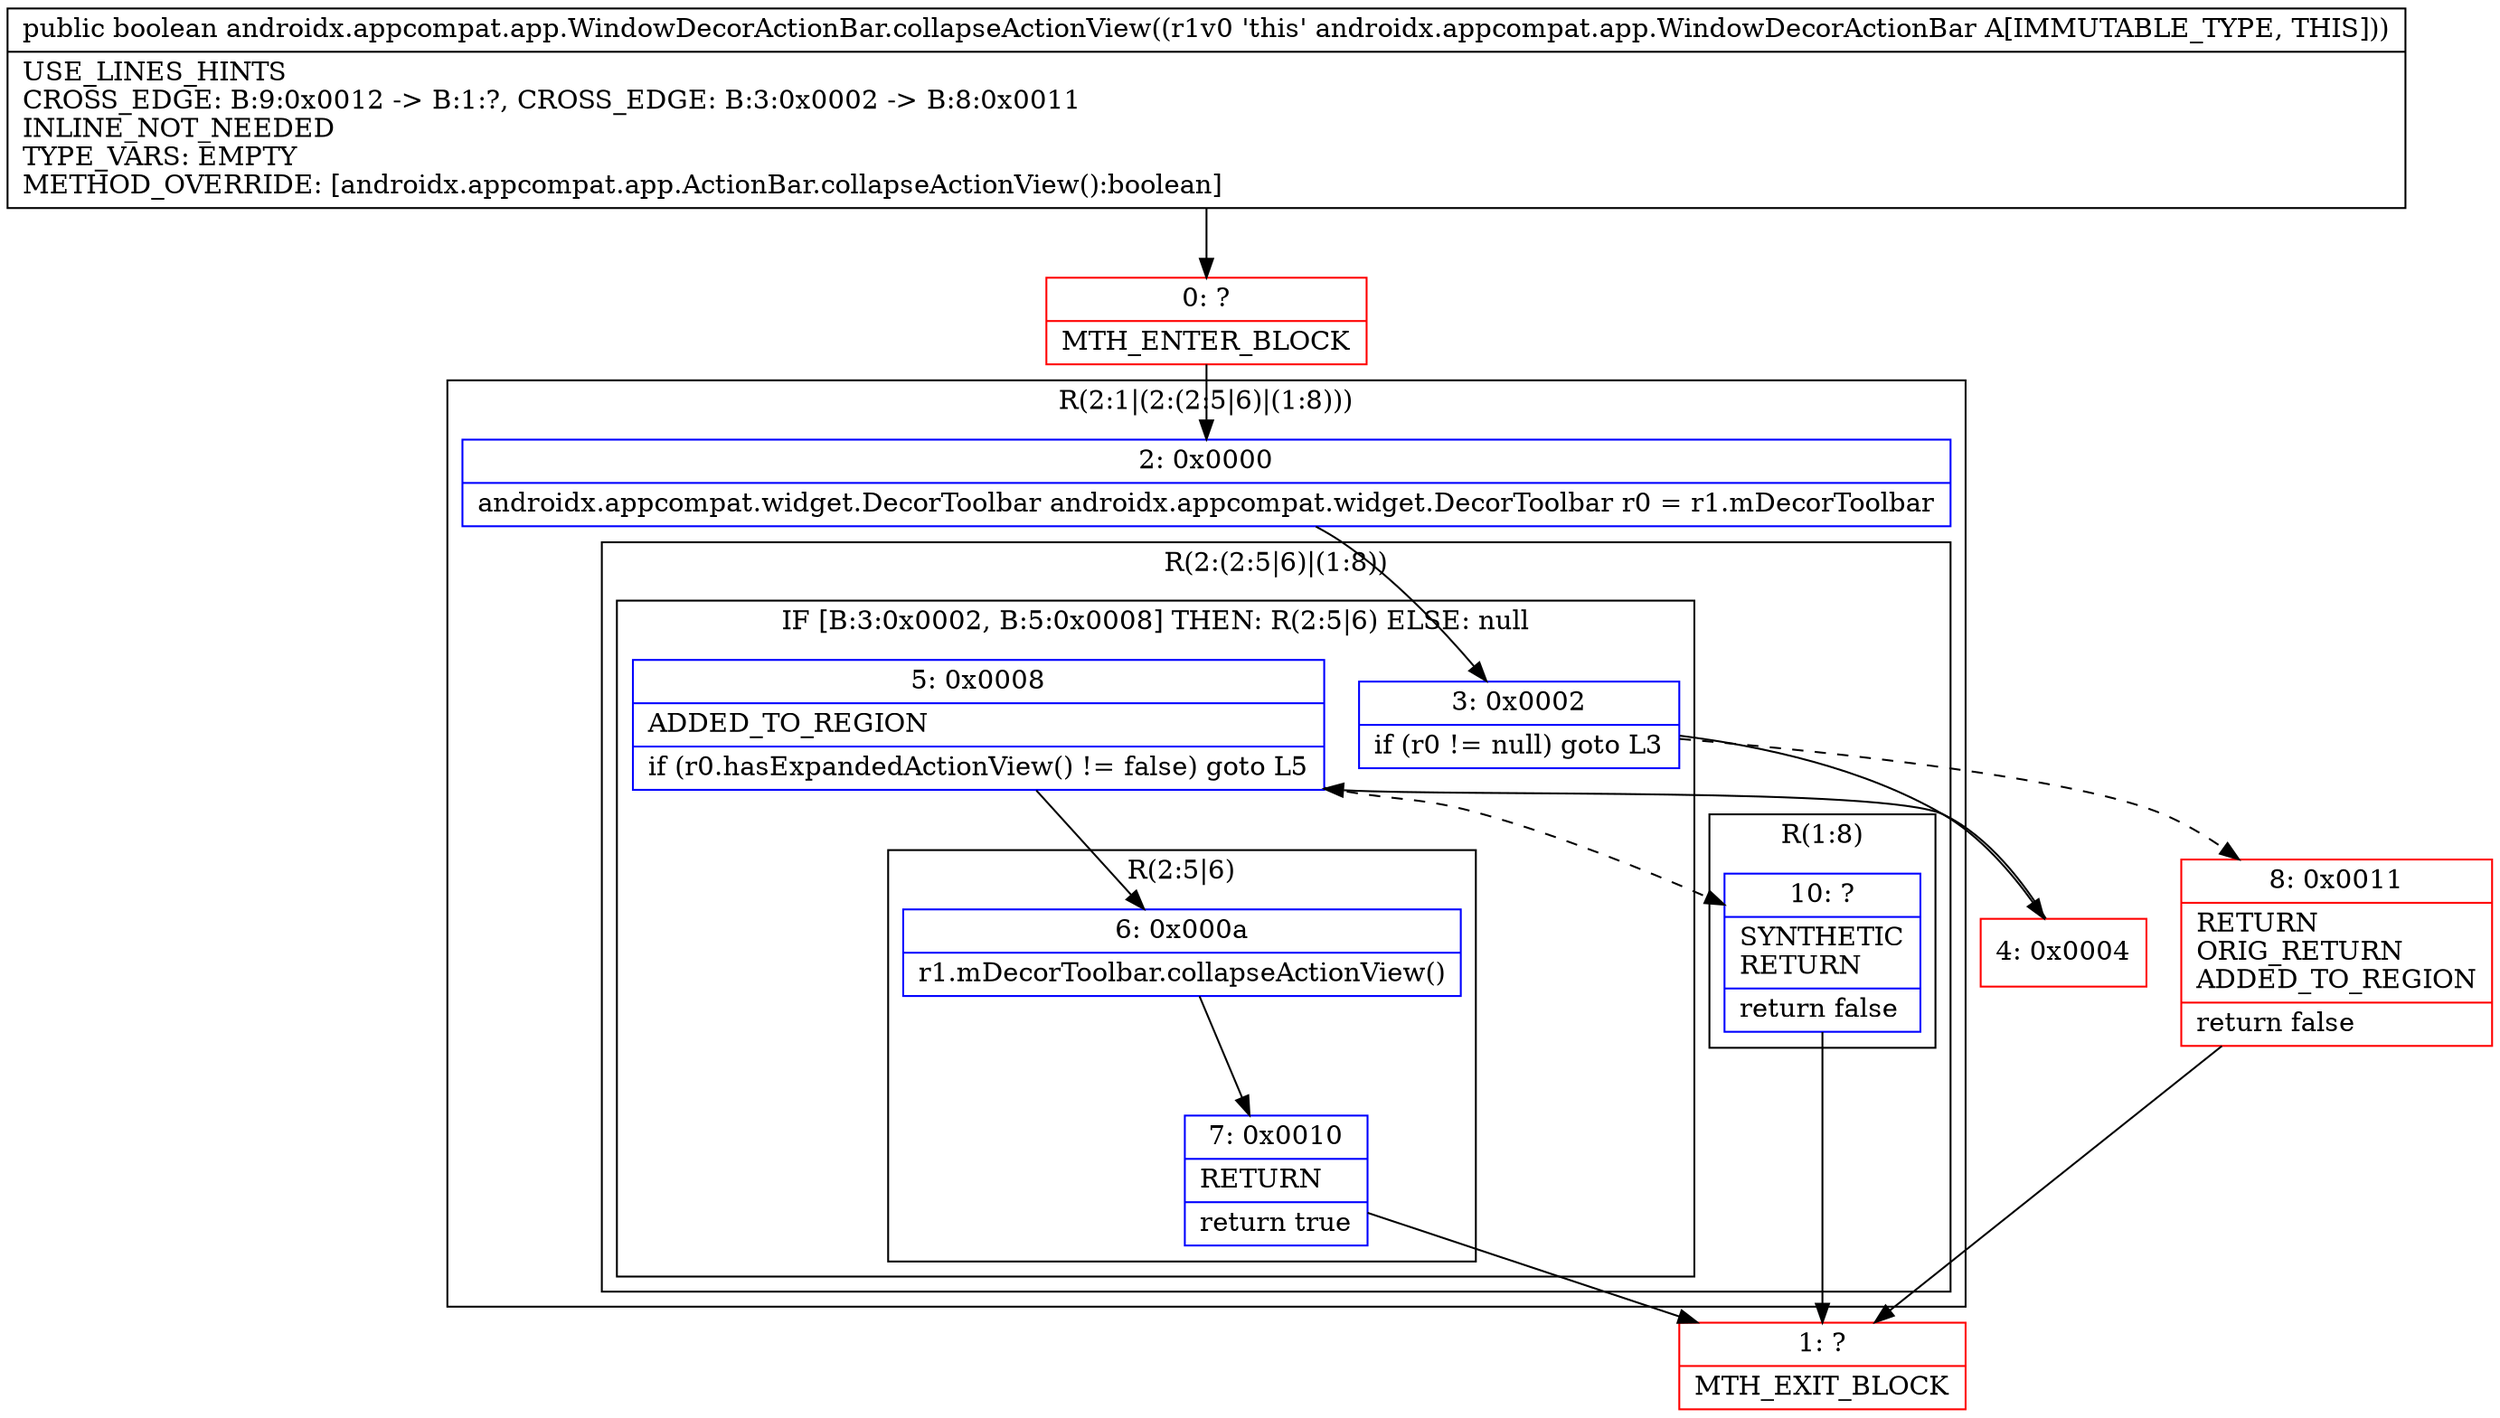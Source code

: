 digraph "CFG forandroidx.appcompat.app.WindowDecorActionBar.collapseActionView()Z" {
subgraph cluster_Region_1925713152 {
label = "R(2:1|(2:(2:5|6)|(1:8)))";
node [shape=record,color=blue];
Node_2 [shape=record,label="{2\:\ 0x0000|androidx.appcompat.widget.DecorToolbar androidx.appcompat.widget.DecorToolbar r0 = r1.mDecorToolbar\l}"];
subgraph cluster_Region_1871596922 {
label = "R(2:(2:5|6)|(1:8))";
node [shape=record,color=blue];
subgraph cluster_IfRegion_1064375040 {
label = "IF [B:3:0x0002, B:5:0x0008] THEN: R(2:5|6) ELSE: null";
node [shape=record,color=blue];
Node_3 [shape=record,label="{3\:\ 0x0002|if (r0 != null) goto L3\l}"];
Node_5 [shape=record,label="{5\:\ 0x0008|ADDED_TO_REGION\l|if (r0.hasExpandedActionView() != false) goto L5\l}"];
subgraph cluster_Region_1310899698 {
label = "R(2:5|6)";
node [shape=record,color=blue];
Node_6 [shape=record,label="{6\:\ 0x000a|r1.mDecorToolbar.collapseActionView()\l}"];
Node_7 [shape=record,label="{7\:\ 0x0010|RETURN\l|return true\l}"];
}
}
subgraph cluster_Region_1093835686 {
label = "R(1:8)";
node [shape=record,color=blue];
Node_10 [shape=record,label="{10\:\ ?|SYNTHETIC\lRETURN\l|return false\l}"];
}
}
}
Node_0 [shape=record,color=red,label="{0\:\ ?|MTH_ENTER_BLOCK\l}"];
Node_4 [shape=record,color=red,label="{4\:\ 0x0004}"];
Node_1 [shape=record,color=red,label="{1\:\ ?|MTH_EXIT_BLOCK\l}"];
Node_8 [shape=record,color=red,label="{8\:\ 0x0011|RETURN\lORIG_RETURN\lADDED_TO_REGION\l|return false\l}"];
MethodNode[shape=record,label="{public boolean androidx.appcompat.app.WindowDecorActionBar.collapseActionView((r1v0 'this' androidx.appcompat.app.WindowDecorActionBar A[IMMUTABLE_TYPE, THIS]))  | USE_LINES_HINTS\lCROSS_EDGE: B:9:0x0012 \-\> B:1:?, CROSS_EDGE: B:3:0x0002 \-\> B:8:0x0011\lINLINE_NOT_NEEDED\lTYPE_VARS: EMPTY\lMETHOD_OVERRIDE: [androidx.appcompat.app.ActionBar.collapseActionView():boolean]\l}"];
MethodNode -> Node_0;Node_2 -> Node_3;
Node_3 -> Node_4;
Node_3 -> Node_8[style=dashed];
Node_5 -> Node_6;
Node_5 -> Node_10[style=dashed];
Node_6 -> Node_7;
Node_7 -> Node_1;
Node_10 -> Node_1;
Node_0 -> Node_2;
Node_4 -> Node_5;
Node_8 -> Node_1;
}

